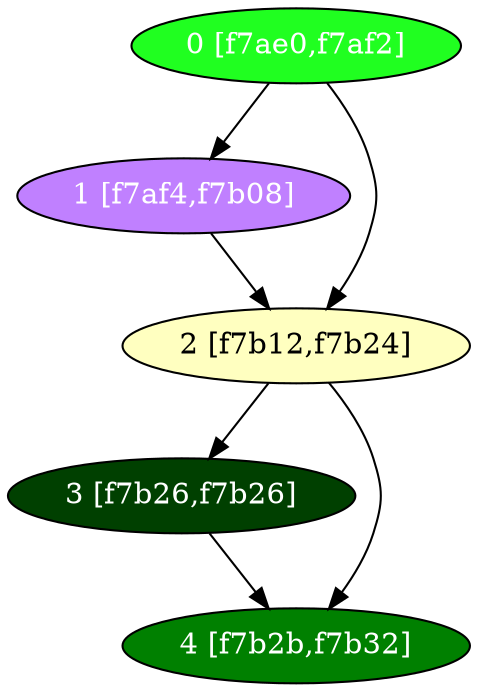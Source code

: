 diGraph libnss3{
	libnss3_0  [style=filled fillcolor="#20FF20" fontcolor="#ffffff" shape=oval label="0 [f7ae0,f7af2]"]
	libnss3_1  [style=filled fillcolor="#C080FF" fontcolor="#ffffff" shape=oval label="1 [f7af4,f7b08]"]
	libnss3_2  [style=filled fillcolor="#FFFFC0" fontcolor="#000000" shape=oval label="2 [f7b12,f7b24]"]
	libnss3_3  [style=filled fillcolor="#004000" fontcolor="#ffffff" shape=oval label="3 [f7b26,f7b26]"]
	libnss3_4  [style=filled fillcolor="#008000" fontcolor="#ffffff" shape=oval label="4 [f7b2b,f7b32]"]

	libnss3_0 -> libnss3_1
	libnss3_0 -> libnss3_2
	libnss3_1 -> libnss3_2
	libnss3_2 -> libnss3_3
	libnss3_2 -> libnss3_4
	libnss3_3 -> libnss3_4
}